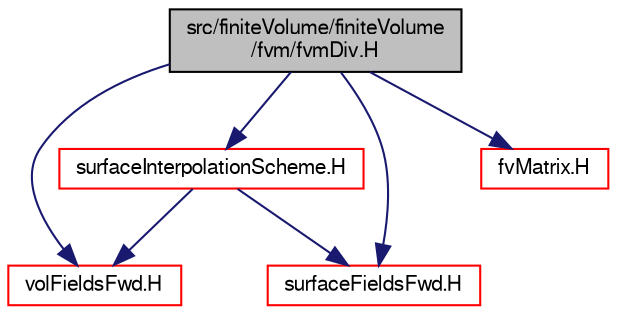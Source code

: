 digraph "src/finiteVolume/finiteVolume/fvm/fvmDiv.H"
{
  bgcolor="transparent";
  edge [fontname="FreeSans",fontsize="10",labelfontname="FreeSans",labelfontsize="10"];
  node [fontname="FreeSans",fontsize="10",shape=record];
  Node0 [label="src/finiteVolume/finiteVolume\l/fvm/fvmDiv.H",height=0.2,width=0.4,color="black", fillcolor="grey75", style="filled", fontcolor="black"];
  Node0 -> Node1 [color="midnightblue",fontsize="10",style="solid",fontname="FreeSans"];
  Node1 [label="volFieldsFwd.H",height=0.2,width=0.4,color="red",URL="$a02753.html"];
  Node0 -> Node59 [color="midnightblue",fontsize="10",style="solid",fontname="FreeSans"];
  Node59 [label="surfaceFieldsFwd.H",height=0.2,width=0.4,color="red",URL="$a02738.html"];
  Node0 -> Node60 [color="midnightblue",fontsize="10",style="solid",fontname="FreeSans"];
  Node60 [label="surfaceInterpolationScheme.H",height=0.2,width=0.4,color="red",URL="$a04319.html"];
  Node60 -> Node1 [color="midnightblue",fontsize="10",style="solid",fontname="FreeSans"];
  Node60 -> Node59 [color="midnightblue",fontsize="10",style="solid",fontname="FreeSans"];
  Node0 -> Node80 [color="midnightblue",fontsize="10",style="solid",fontname="FreeSans"];
  Node80 [label="fvMatrix.H",height=0.2,width=0.4,color="red",URL="$a03281.html"];
}
